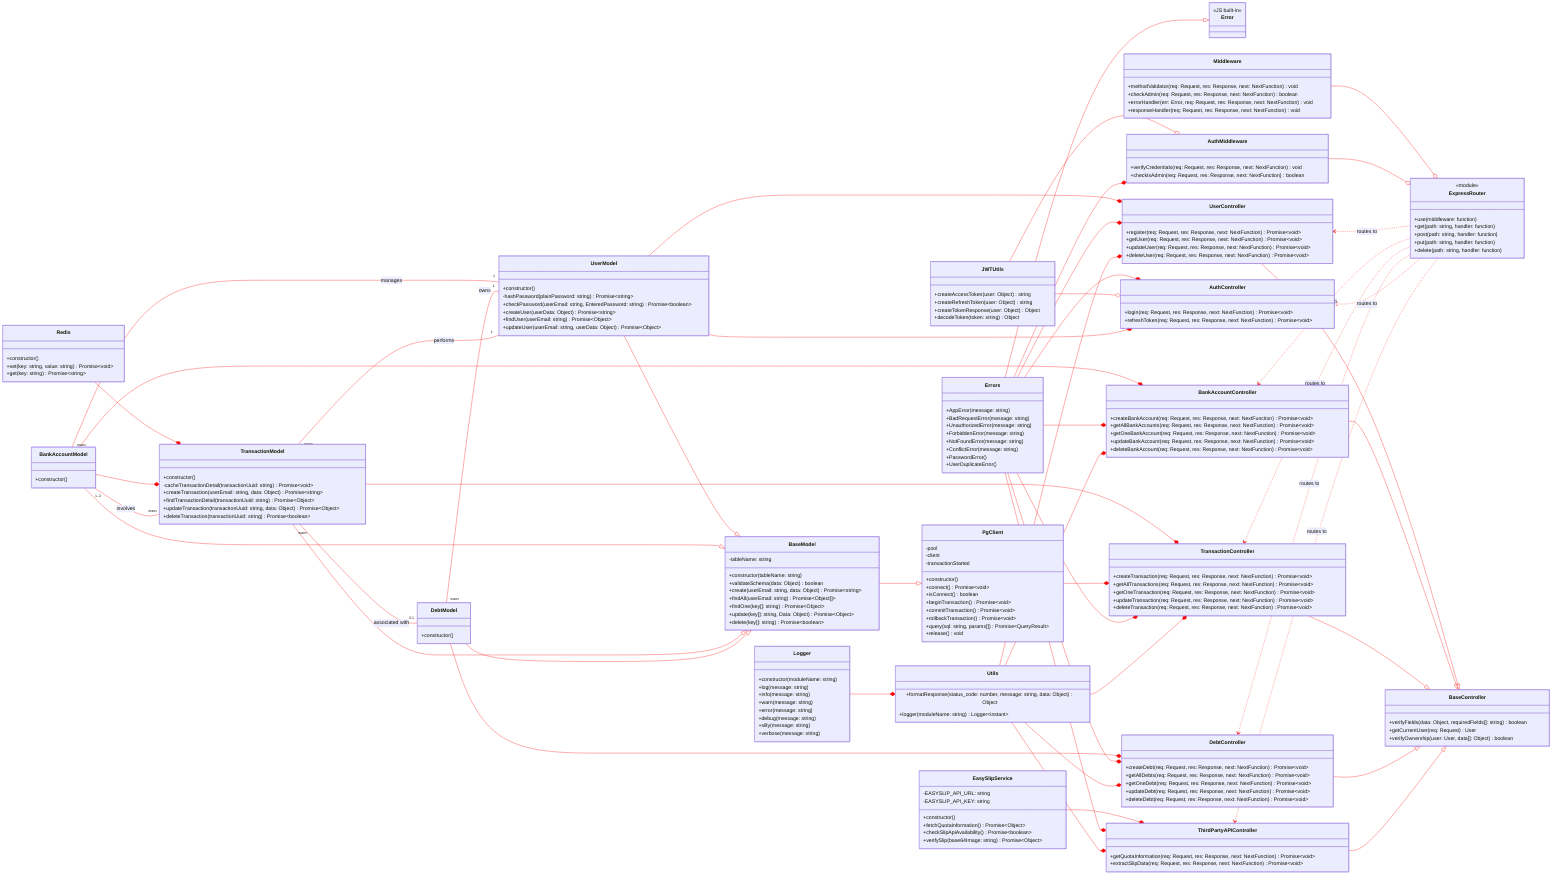 %%{init: {'themeVariables': {'lineColor': '#ff0000', 'dashedLineColor': '#00ff00'}}}%%
classDiagram
    direction RL
    
    class Errors {
        +AppError(message: string)
        +BadRequestError(message: string)
        +UnauthorizedError(message: string)
        +ForbiddenError(message: string)
        +NotFoundError(message: string)
        +ConflictError(message: string)
        +PasswordError()
        +UserDuplicateError()
    }

    class Error {
        <<JS built-in>>
    }

    Error <|-- Errors

    class Middleware {
        +methodValidator(req: Request, res: Response, next: NextFunction) void
        +checkAdmin(req: Request, res: Response, next: NextFunction) boolean
        +errorHandler(err: Error, req: Request, res: Response, next: NextFunction) void
        +responseHandler(req: Request, res: Response, next: NextFunction) void
    }

    class ExpressRouter {
        <<module>>
        +use(middleware: function)
        +get(path: string, handler: function)
        +post(path: string, handler: function)
        +put(path: string, handler: function)
        +delete(path: string, handler: function)
    }

    class UserController {
        +register(req: Request, res: Response, next: NextFunction) Promise~void~
        +getUser(req: Request, res: Response, next: NextFunction) Promise~void~
        +updateUser(req: Request, res: Response, next: NextFunction) Promise~void~
        +deleteUser(req: Request, res: Response, next: NextFunction) Promise~void~
    }

    class AuthController{
        +login(req: Request, res: Response, next: NextFunction) Promise~void~
        +refreshToken(req: Request, res: Response, next: NextFunction) Promise~void~
    }

    class BaseController {
        +verifyFields(data: Object, requiredFields[]: string) boolean
        +getCurrentUser(req: Request) User
        +verifyOwnership(user: User, data[]: Object) boolean
    }

    class BaseModel {
        -tableName: string
        +constructor(tableName: string)
        +validateSchema(data: Object) boolean
        +create(userEmail: string, data: Object) Promise~string~
        +findAll(userEmail: string) Promise~Object[]~
        +findOne(key[]: string) Promise~Object~
        +update(key[]: string, Data: Object) Promise~Object~
        +delete(key[]: string) Promise~boolean~
    }

    class PgClient{
        -pool
        -client 
        -transactionStarted 
        +constructor()
        +connect() Promise~void~
        +isConnect() boolean
        +beginTransaction() Promise~void~
        +commitTransaction() Promise~void~
        +rollbackTransaction() Promise~void~
        +query(sql: string, params[]) Promise~QueryResult~
        +release() void
    }

    class Redis{
        +constructor()
        +set(key: string, value: string) Promise~void~
        +get(key: string) Promise~string~
    }

    class AuthMiddleware {
        +verifyCredentials(req: Request, res: Response, next: NextFunction) void
        +checkIsAdmin(req: Request, res: Response, next: NextFunction) boolean
    }

    class UserModel {
        +constructor()
        -hashPassword(plainPassword: string) Promise~string~
        +checkPassword(userEmail: string, EnteredPassword: string) Promise~boolean~
        +createUser(userData: Object) Promise~string~
        +findUser(userEmail: string) Promise~Object~
        +updateUser(userEmail: string, userData: Object) Promise~Object~
    }

    class BankAccountController {
        +createBankAccount(req: Request, res: Response, next: NextFunction) Promise~void~
        +getAllBankAccounts(req: Request, res: Response, next: NextFunction) Promise~void~
        +getOneBankAccount(req: Request, res: Response, next: NextFunction) Promise~void~
        +updateBankAccount(req: Request, res: Response, next: NextFunction) Promise~void~
        +deleteBankAccount(req: Request, res: Response, next: NextFunction) Promise~void~
    }

    class BankAccountModel {
        +constructor()
    }

    class TransactionController {
        +createTransaction(req: Request, res: Response, next: NextFunction) Promise~void~
        +getAllTransactions(req: Request, res: Response, next: NextFunction) Promise~void~
        +getOneTransaction(req: Request, res: Response, next: NextFunction) Promise~void~
        +updateTransaction(req: Request, res: Response, next: NextFunction) Promise~void~
        +deleteTransaction(req: Request, res: Response, next: NextFunction) Promise~void~
    }

    class TransactionModel {
        +constructor()
        -cacheTransactionDetail(transactionUuid: string) Promise~void~
        +createTransaction(userEmail: string, data: Object) Promise~string~
        +findTransactionDetail(transactionUuid: string) Promise~Object~
        +updateTransaction(transactionUuid: string,  data: Object) Promise~Object~
        +deleteTransaction(transactionUuid: string) Promise~boolean~
    }

    class DebtController {
        +createDebt(req: Request, res: Response, next: NextFunction) Promise~void~
        +getAllDebts(req: Request, res: Response, next: NextFunction) Promise~void~
        +getOneDebt(req: Request, res: Response, next: NextFunction) Promise~void~
        +updateDebt(req: Request, res: Response, next: NextFunction) Promise~void~
        +deleteDebt(req: Request, res: Response, next: NextFunction) Promise~void~
    }

    class DebtModel {
        +constructor()
    }

    class JWTUtils {
        +createAccessToken(user: Object) string
        +createRefreshToken(user: Object) string
        +createTokenResponse(user: Object) Object
        +decodeToken(token: string) Object
    }

    class ThirdPartyAPIController {
        +getQuotaInformation(req: Request, res: Response, next: NextFunction) Promise~void~
        +extractSlipData(req: Request, res: Response, next: NextFunction) Promise~void~
    }

    class EasySlipService {
        -EASYSLIP_API_URL: string
        -EASYSLIP_API_KEY: string
        +constructor()
        +fetchQuotaInformation() Promise~Object~
        +checkSlipApiAvailability() Promise~boolean~
        +verifySlip(base64Image: string) Promise~Object~
    }

    class Utils{
        +formatResponse(status_code: number, message: string, data: Object) Object
        +logger(moduleName: string) Logger~instant~
    }
    
    class Logger{
        +constructor(moduleName: string)
        +log(message: string)
        +info(message: string)
        +warn(message: string)
        +error(message: string)
        +debug(message: string)
        +silly(message: string)
        +verbose(message: string)
    }

    BaseController <|-- UserController
    BaseController <|-- BankAccountController
    BaseController <|-- TransactionController
    BaseController <|-- DebtController
    BaseController <|-- ThirdPartyAPIController

    BaseModel <|-- UserModel
    BaseModel <|-- BankAccountModel
    BaseModel <|-- TransactionModel
    BaseModel <|-- DebtModel

    UserController *-- UserModel
    BankAccountController *-- BankAccountModel
    TransactionController *-- TransactionModel
    DebtController *-- DebtModel
    ThirdPartyAPIController *-- EasySlipService

    PgClient <|-- BaseModel
    TransactionController *-- PgClient

    ExpressRouter o-- Middleware
    ExpressRouter o-- AuthMiddleware
    ExpressRouter ..> UserController : routes to
    ExpressRouter ..> BankAccountController : routes to
    ExpressRouter ..> TransactionController : routes to
    ExpressRouter ..> DebtController : routes to
    ExpressRouter ..> AuthController : routes to
    ExpressRouter ..> ThirdPartyAPIController : routes to

    UserController *-- Errors
    BankAccountController *-- Errors
    TransactionController *-- Errors
    DebtController *-- Errors
    ThirdPartyAPIController *-- Errors
    AuthController *-- Errors

    UserController *-- Utils
    BankAccountController *-- Utils
    TransactionController *-- Utils
    DebtController *-- Utils
    ThirdPartyAPIController *-- Utils

    TransactionModel *-- Redis
    TransactionModel *-- BankAccountModel

    AuthController o-- JWTUtils
    AuthMiddleware o-- JWTUtils

    AuthController *-- UserModel
    AuthMiddleware *-- Errors

    Utils *-- Logger

    UserModel "1" -- "many" BankAccountModel : manages
    UserModel "1" -- "many" DebtModel : owns
    UserModel "1" -- "many" TransactionModel : performs
    DebtModel "0.1" -- "many" TransactionModel : associated with
    TransactionModel "many" -- "1..2" BankAccountModel : involves